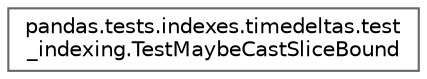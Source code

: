 digraph "Graphical Class Hierarchy"
{
 // LATEX_PDF_SIZE
  bgcolor="transparent";
  edge [fontname=Helvetica,fontsize=10,labelfontname=Helvetica,labelfontsize=10];
  node [fontname=Helvetica,fontsize=10,shape=box,height=0.2,width=0.4];
  rankdir="LR";
  Node0 [id="Node000000",label="pandas.tests.indexes.timedeltas.test\l_indexing.TestMaybeCastSliceBound",height=0.2,width=0.4,color="grey40", fillcolor="white", style="filled",URL="$db/d37/classpandas_1_1tests_1_1indexes_1_1timedeltas_1_1test__indexing_1_1TestMaybeCastSliceBound.html",tooltip=" "];
}
